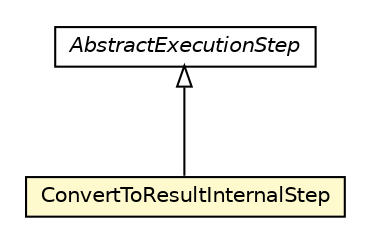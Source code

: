 #!/usr/local/bin/dot
#
# Class diagram 
# Generated by UMLGraph version R5_6-24-gf6e263 (http://www.umlgraph.org/)
#

digraph G {
	edge [fontname="Helvetica",fontsize=10,labelfontname="Helvetica",labelfontsize=10];
	node [fontname="Helvetica",fontsize=10,shape=plaintext];
	nodesep=0.25;
	ranksep=0.5;
	// com.orientechnologies.orient.core.sql.executor.ConvertToResultInternalStep
	c1025181 [label=<<table title="com.orientechnologies.orient.core.sql.executor.ConvertToResultInternalStep" border="0" cellborder="1" cellspacing="0" cellpadding="2" port="p" bgcolor="lemonChiffon" href="./ConvertToResultInternalStep.html">
		<tr><td><table border="0" cellspacing="0" cellpadding="1">
<tr><td align="center" balign="center"> ConvertToResultInternalStep </td></tr>
		</table></td></tr>
		</table>>, URL="./ConvertToResultInternalStep.html", fontname="Helvetica", fontcolor="black", fontsize=10.0];
	// com.orientechnologies.orient.core.sql.executor.AbstractExecutionStep
	c1025218 [label=<<table title="com.orientechnologies.orient.core.sql.executor.AbstractExecutionStep" border="0" cellborder="1" cellspacing="0" cellpadding="2" port="p" href="./AbstractExecutionStep.html">
		<tr><td><table border="0" cellspacing="0" cellpadding="1">
<tr><td align="center" balign="center"><font face="Helvetica-Oblique"> AbstractExecutionStep </font></td></tr>
		</table></td></tr>
		</table>>, URL="./AbstractExecutionStep.html", fontname="Helvetica", fontcolor="black", fontsize=10.0];
	//com.orientechnologies.orient.core.sql.executor.ConvertToResultInternalStep extends com.orientechnologies.orient.core.sql.executor.AbstractExecutionStep
	c1025218:p -> c1025181:p [dir=back,arrowtail=empty];
}

